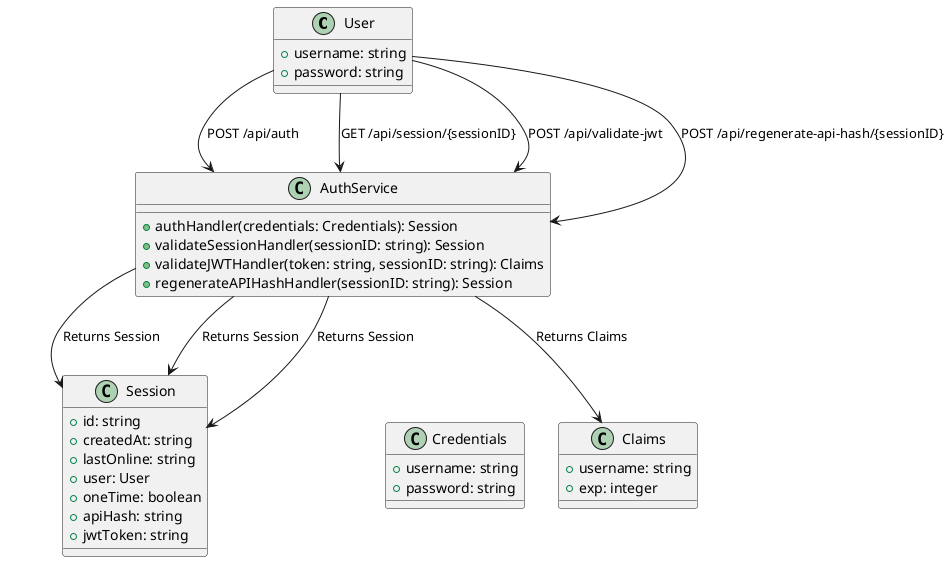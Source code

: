 @startuml
!define RECTANGLE class

RECTANGLE User {
  + username: string
  + password: string
}

RECTANGLE AuthService {
  + authHandler(credentials: Credentials): Session
  + validateSessionHandler(sessionID: string): Session
  + validateJWTHandler(token: string, sessionID: string): Claims
  + regenerateAPIHashHandler(sessionID: string): Session
}

RECTANGLE Session {
  + id: string
  + createdAt: string
  + lastOnline: string
  + user: User
  + oneTime: boolean
  + apiHash: string
  + jwtToken: string
}

RECTANGLE Credentials {
  + username: string
  + password: string
}

RECTANGLE Claims {
  + username: string
  + exp: integer
}

User -[hidden]-> AuthService
AuthService -[hidden]-> Session
AuthService -[hidden]-> Credentials
AuthService -[hidden]-> Claims

User --> AuthService : "POST /api/auth"
AuthService --> Session : "Returns Session"
User --> AuthService : "GET /api/session/{sessionID}"
AuthService --> Session : "Returns Session"
User --> AuthService : "POST /api/validate-jwt"
AuthService --> Claims : "Returns Claims"
User --> AuthService : "POST /api/regenerate-api-hash/{sessionID}"
AuthService --> Session : "Returns Session"

@enduml
